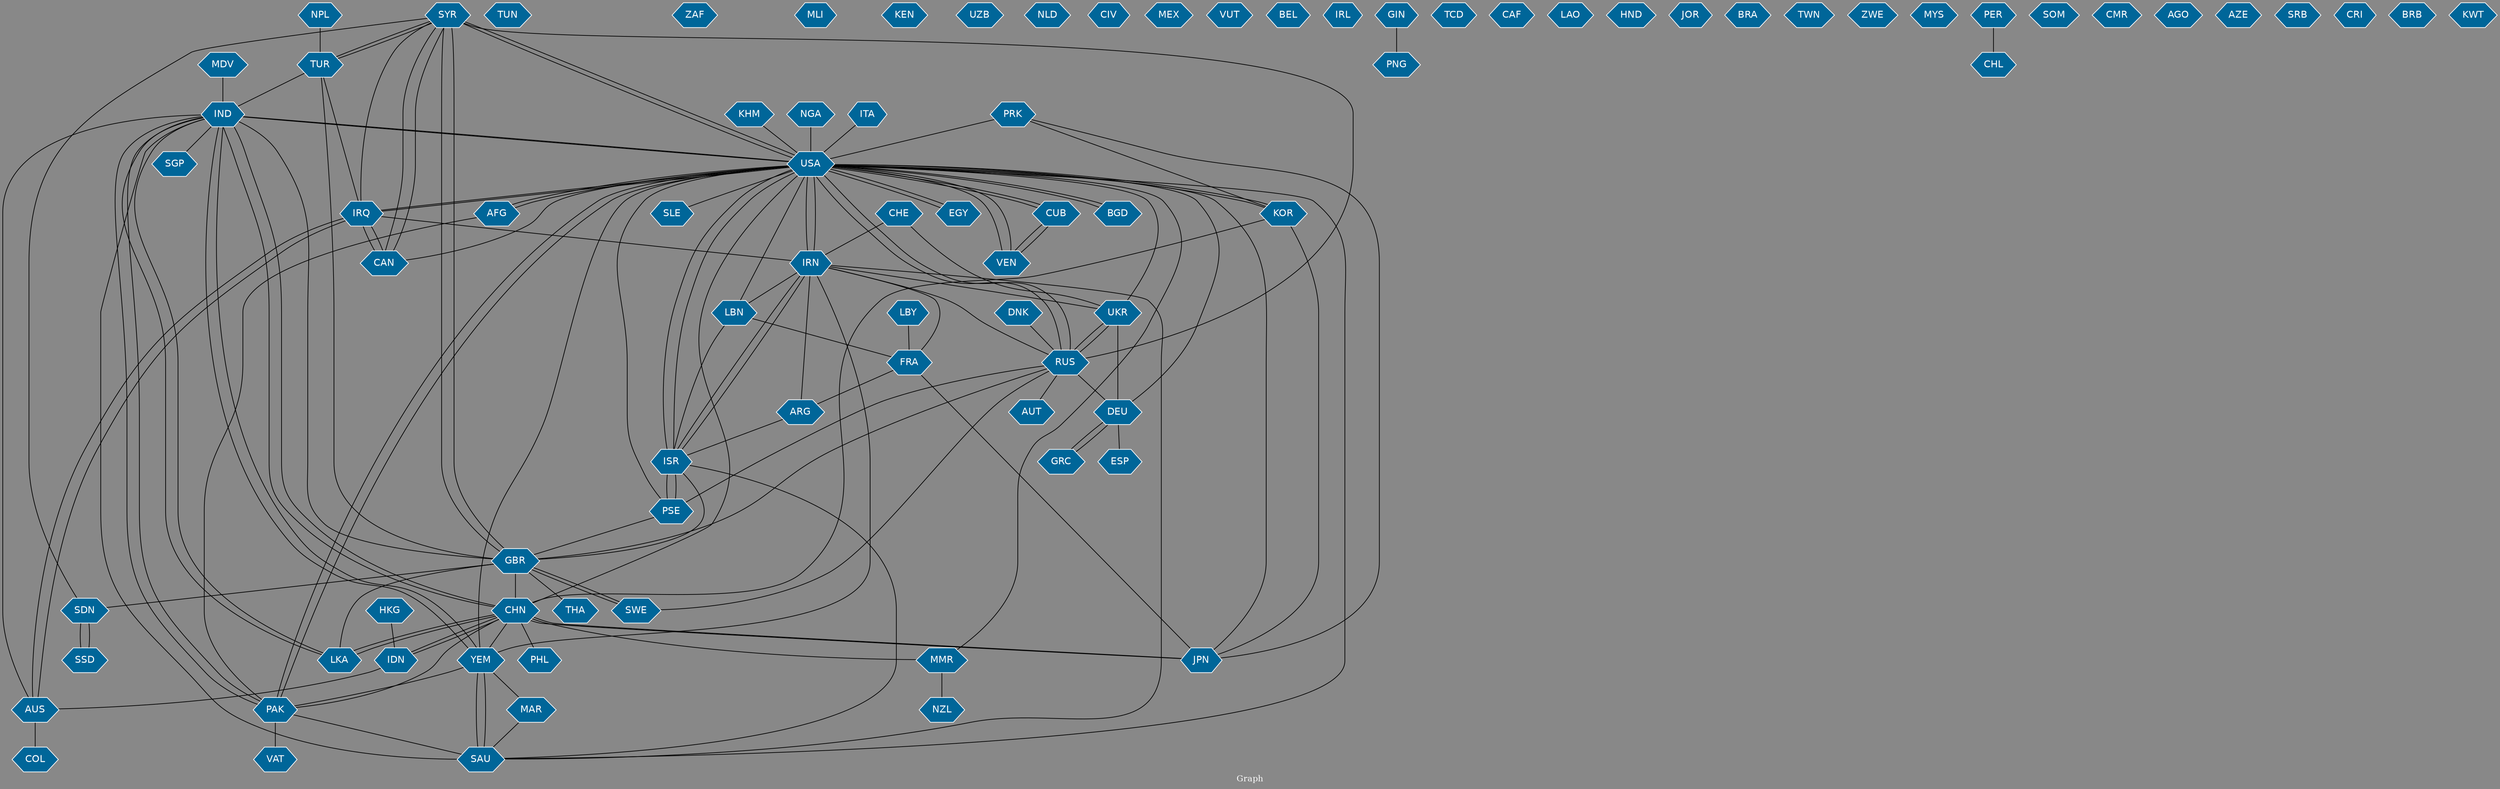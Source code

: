 // Countries together in item graph
graph {
	graph [bgcolor="#888888" fontcolor=white fontsize=12 label="Graph" outputorder=edgesfirst overlap=prism]
	node [color=white fillcolor="#006699" fontcolor=white fontname=Helvetica shape=hexagon style=filled]
	edge [arrowhead=open color=black fontcolor=white fontname=Courier fontsize=12]
		SYR [label=SYR]
		TUR [label=TUR]
		USA [label=USA]
		IRQ [label=IRQ]
		FRA [label=FRA]
		IDN [label=IDN]
		NGA [label=NGA]
		PRK [label=PRK]
		GBR [label=GBR]
		SAU [label=SAU]
		PAK [label=PAK]
		YEM [label=YEM]
		TUN [label=TUN]
		JPN [label=JPN]
		IRN [label=IRN]
		ARG [label=ARG]
		ISR [label=ISR]
		DEU [label=DEU]
		ZAF [label=ZAF]
		UKR [label=UKR]
		RUS [label=RUS]
		AFG [label=AFG]
		KOR [label=KOR]
		CHN [label=CHN]
		IND [label=IND]
		CHE [label=CHE]
		EGY [label=EGY]
		VEN [label=VEN]
		PSE [label=PSE]
		MLI [label=MLI]
		MMR [label=MMR]
		CAN [label=CAN]
		KEN [label=KEN]
		VAT [label=VAT]
		SWE [label=SWE]
		BGD [label=BGD]
		LKA [label=LKA]
		UZB [label=UZB]
		MDV [label=MDV]
		NZL [label=NZL]
		GRC [label=GRC]
		SGP [label=SGP]
		NLD [label=NLD]
		CIV [label=CIV]
		MEX [label=MEX]
		SLE [label=SLE]
		VUT [label=VUT]
		BEL [label=BEL]
		ESP [label=ESP]
		IRL [label=IRL]
		GIN [label=GIN]
		LBY [label=LBY]
		AUS [label=AUS]
		TCD [label=TCD]
		NPL [label=NPL]
		THA [label=THA]
		AUT [label=AUT]
		CAF [label=CAF]
		CUB [label=CUB]
		LAO [label=LAO]
		SSD [label=SSD]
		SDN [label=SDN]
		HND [label=HND]
		JOR [label=JOR]
		BRA [label=BRA]
		ITA [label=ITA]
		TWN [label=TWN]
		ZWE [label=ZWE]
		MYS [label=MYS]
		PER [label=PER]
		CHL [label=CHL]
		SOM [label=SOM]
		COL [label=COL]
		CMR [label=CMR]
		AGO [label=AGO]
		LBN [label=LBN]
		MAR [label=MAR]
		AZE [label=AZE]
		SRB [label=SRB]
		KHM [label=KHM]
		CRI [label=CRI]
		BRB [label=BRB]
		HKG [label=HKG]
		PNG [label=PNG]
		KWT [label=KWT]
		DNK [label=DNK]
		PHL [label=PHL]
			LKA -- IND [weight=2]
			TUR -- SYR [weight=1]
			SYR -- TUR [weight=1]
			VEN -- USA [weight=5]
			MMR -- NZL [weight=1]
			CAN -- USA [weight=1]
			SAU -- YEM [weight=6]
			IND -- SGP [weight=1]
			AUS -- COL [weight=1]
			PAK -- VAT [weight=1]
			AFG -- USA [weight=5]
			IND -- GBR [weight=1]
			IRN -- UKR [weight=1]
			ISR -- IRN [weight=6]
			IND -- CHN [weight=2]
			IRN -- ISR [weight=2]
			CAN -- SYR [weight=1]
			RUS -- IRN [weight=1]
			SDN -- SSD [weight=2]
			USA -- YEM [weight=1]
			JPN -- CHN [weight=4]
			BGD -- USA [weight=3]
			PAK -- CHN [weight=1]
			PAK -- IND [weight=1]
			IRQ -- CAN [weight=1]
			GBR -- THA [weight=1]
			YEM -- PAK [weight=1]
			PRK -- USA [weight=2]
			PSE -- GBR [weight=1]
			DEU -- ESP [weight=1]
			USA -- UKR [weight=1]
			USA -- IRN [weight=13]
			CHN -- LKA [weight=2]
			IND -- SAU [weight=1]
			NGA -- USA [weight=1]
			JPN -- USA [weight=1]
			ISR -- LBN [weight=1]
			IRQ -- IRN [weight=1]
			KOR -- USA [weight=3]
			LBN -- FRA [weight=1]
			GBR -- CHN [weight=2]
			IRN -- FRA [weight=1]
			IRN -- ARG [weight=1]
			CHN -- IDN [weight=1]
			IND -- USA [weight=1]
			CHN -- IND [weight=2]
			PER -- CHL [weight=1]
			YEM -- IRN [weight=2]
			AUS -- IRQ [weight=1]
			KHM -- USA [weight=1]
			USA -- SYR [weight=2]
			JPN -- FRA [weight=1]
			USA -- IRQ [weight=3]
			EGY -- USA [weight=1]
			DNK -- RUS [weight=1]
			RUS -- PSE [weight=1]
			CHN -- JPN [weight=1]
			MAR -- SAU [weight=1]
			PSE -- USA [weight=1]
			SWE -- GBR [weight=1]
			TUR -- GBR [weight=4]
			PSE -- ISR [weight=5]
			ISR -- USA [weight=5]
			DEU -- GRC [weight=1]
			MDV -- IND [weight=1]
			KOR -- CHN [weight=2]
			USA -- RUS [weight=2]
			SAU -- IRN [weight=2]
			USA -- SLE [weight=1]
			USA -- KOR [weight=2]
			GBR -- SYR [weight=1]
			IDN -- AUS [weight=1]
			HKG -- IDN [weight=1]
			SYR -- RUS [weight=1]
			GBR -- SDN [weight=1]
			GIN -- PNG [weight=1]
			PAK -- SAU [weight=1]
			ISR -- PSE [weight=6]
			LKA -- GBR [weight=1]
			IND -- PAK [weight=2]
			PAK -- USA [weight=5]
			FRA -- ARG [weight=2]
			KOR -- JPN [weight=2]
			ISR -- SAU [weight=1]
			LKA -- CHN [weight=2]
			GBR -- SWE [weight=1]
			LBY -- FRA [weight=1]
			IND -- LKA [weight=2]
			USA -- AFG [weight=2]
			CHN -- MMR [weight=2]
			CHE -- IRN [weight=1]
			USA -- BGD [weight=3]
			ISR -- GBR [weight=1]
			SYR -- SDN [weight=1]
			CHN -- PHL [weight=1]
			ARG -- ISR [weight=1]
			PRK -- KOR [weight=1]
			CAN -- IRQ [weight=2]
			ITA -- USA [weight=1]
			SYR -- CAN [weight=1]
			IRN -- USA [weight=14]
			IDN -- CHN [weight=1]
			YEM -- IND [weight=2]
			USA -- PAK [weight=3]
			VEN -- CUB [weight=1]
			CUB -- VEN [weight=1]
			USA -- ISR [weight=3]
			SYR -- USA [weight=2]
			DEU -- UKR [weight=1]
			UKR -- RUS [weight=2]
			IRQ -- SYR [weight=1]
			USA -- EGY [weight=1]
			RUS -- SWE [weight=1]
			IRQ -- AUS [weight=2]
			IRQ -- USA [weight=2]
			IRQ -- TUR [weight=1]
			LBN -- USA [weight=1]
			RUS -- DEU [weight=1]
			AUS -- IND [weight=2]
			USA -- SAU [weight=1]
			USA -- IND [weight=3]
			YEM -- MAR [weight=1]
			RUS -- AUT [weight=1]
			RUS -- USA [weight=4]
			CHE -- UKR [weight=1]
			USA -- CUB [weight=2]
			IND -- YEM [weight=1]
			DEU -- USA [weight=1]
			TUR -- IND [weight=1]
			USA -- VEN [weight=1]
			RUS -- GBR [weight=1]
			CUB -- USA [weight=2]
			USA -- MMR [weight=1]
			GRC -- DEU [weight=1]
			USA -- CHN [weight=1]
			RUS -- UKR [weight=3]
			CHN -- YEM [weight=1]
			PRK -- JPN [weight=1]
			SYR -- GBR [weight=4]
			YEM -- SAU [weight=3]
			SSD -- SDN [weight=2]
			AFG -- PAK [weight=2]
			NPL -- TUR [weight=1]
			IRN -- LBN [weight=1]
}
